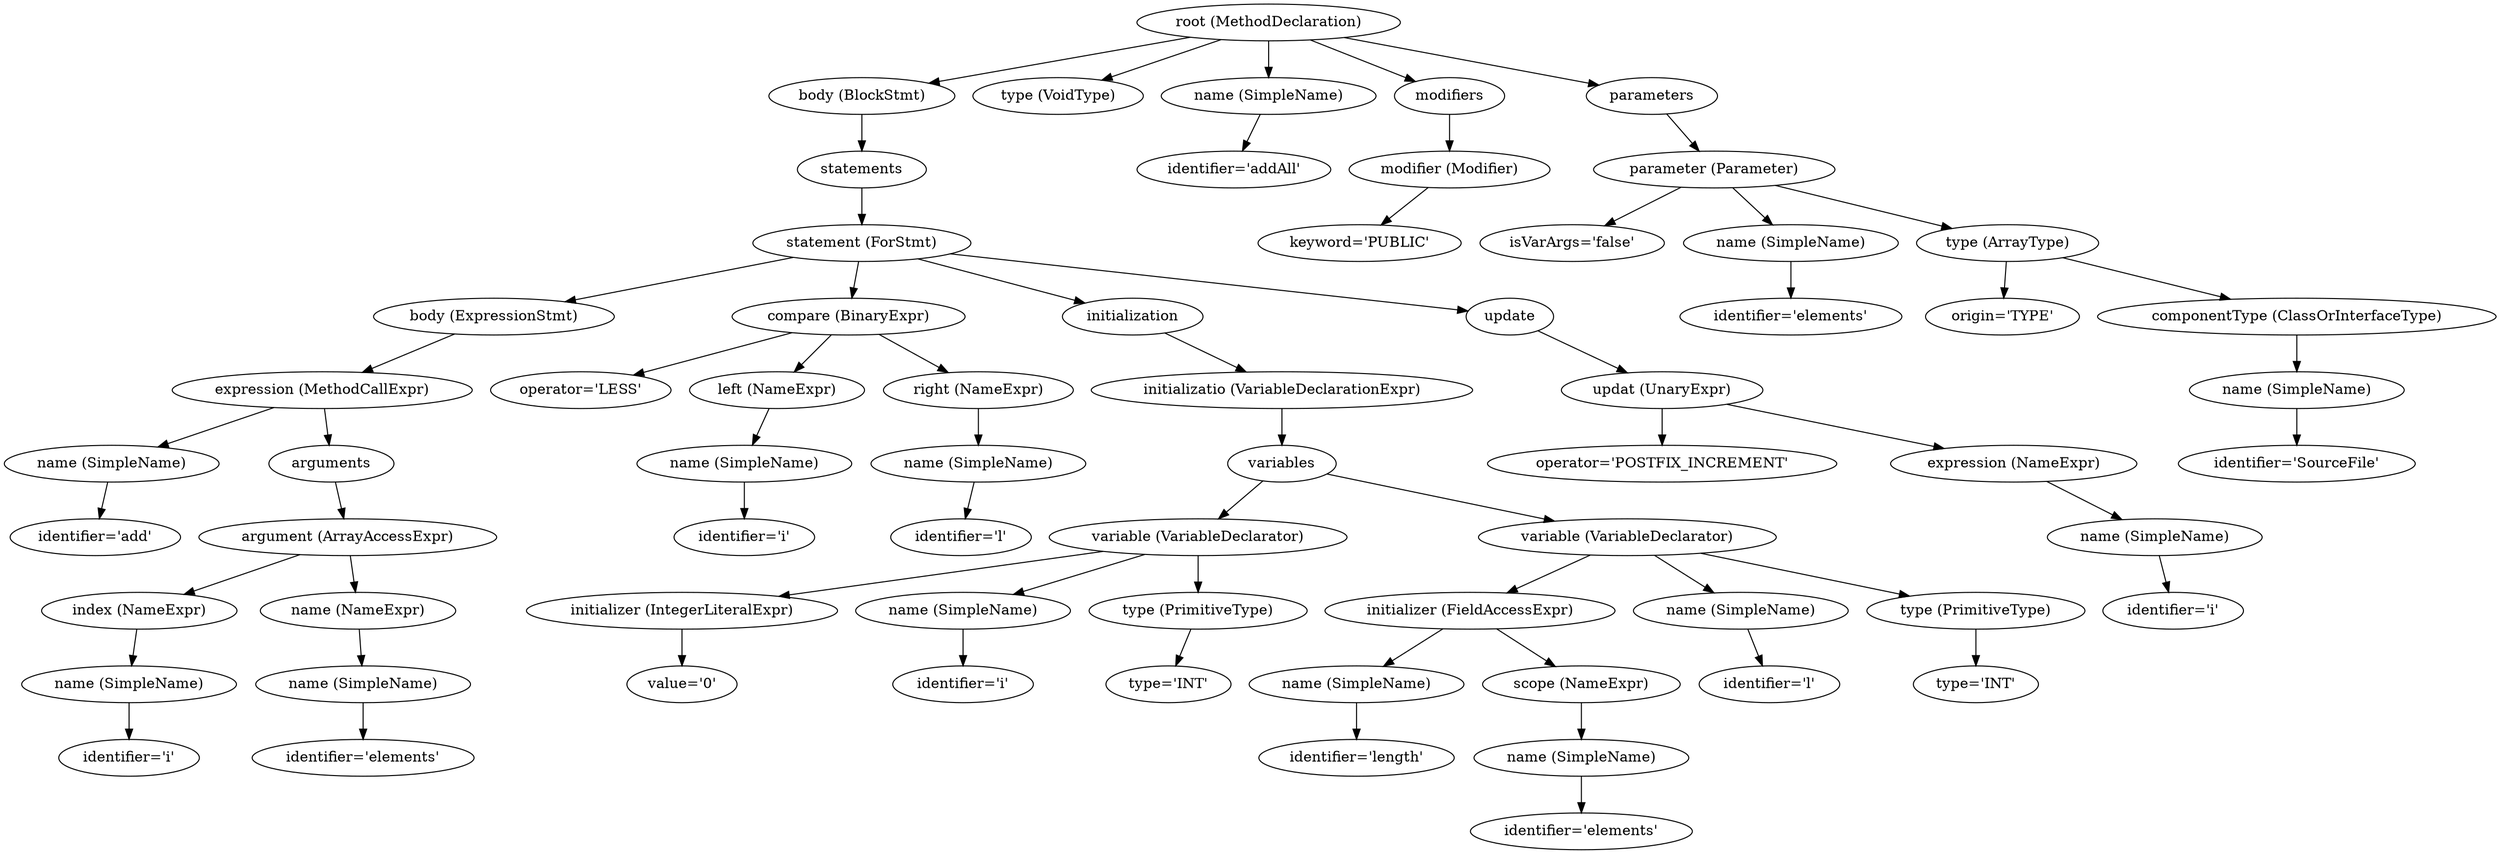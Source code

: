 digraph {
n0 [label="root (MethodDeclaration)"];
n1 [label="body (BlockStmt)"];
n0 -> n1;
n2 [label="statements"];
n1 -> n2;
n3 [label="statement (ForStmt)"];
n2 -> n3;
n4 [label="body (ExpressionStmt)"];
n3 -> n4;
n5 [label="expression (MethodCallExpr)"];
n4 -> n5;
n6 [label="name (SimpleName)"];
n5 -> n6;
n7 [label="identifier='add'"];
n6 -> n7;
n8 [label="arguments"];
n5 -> n8;
n9 [label="argument (ArrayAccessExpr)"];
n8 -> n9;
n10 [label="index (NameExpr)"];
n9 -> n10;
n11 [label="name (SimpleName)"];
n10 -> n11;
n12 [label="identifier='i'"];
n11 -> n12;
n13 [label="name (NameExpr)"];
n9 -> n13;
n14 [label="name (SimpleName)"];
n13 -> n14;
n15 [label="identifier='elements'"];
n14 -> n15;
n16 [label="compare (BinaryExpr)"];
n3 -> n16;
n17 [label="operator='LESS'"];
n16 -> n17;
n18 [label="left (NameExpr)"];
n16 -> n18;
n19 [label="name (SimpleName)"];
n18 -> n19;
n20 [label="identifier='i'"];
n19 -> n20;
n21 [label="right (NameExpr)"];
n16 -> n21;
n22 [label="name (SimpleName)"];
n21 -> n22;
n23 [label="identifier='l'"];
n22 -> n23;
n24 [label="initialization"];
n3 -> n24;
n25 [label="initializatio (VariableDeclarationExpr)"];
n24 -> n25;
n26 [label="variables"];
n25 -> n26;
n27 [label="variable (VariableDeclarator)"];
n26 -> n27;
n28 [label="initializer (IntegerLiteralExpr)"];
n27 -> n28;
n29 [label="value='0'"];
n28 -> n29;
n30 [label="name (SimpleName)"];
n27 -> n30;
n31 [label="identifier='i'"];
n30 -> n31;
n32 [label="type (PrimitiveType)"];
n27 -> n32;
n33 [label="type='INT'"];
n32 -> n33;
n34 [label="variable (VariableDeclarator)"];
n26 -> n34;
n35 [label="initializer (FieldAccessExpr)"];
n34 -> n35;
n36 [label="name (SimpleName)"];
n35 -> n36;
n37 [label="identifier='length'"];
n36 -> n37;
n38 [label="scope (NameExpr)"];
n35 -> n38;
n39 [label="name (SimpleName)"];
n38 -> n39;
n40 [label="identifier='elements'"];
n39 -> n40;
n41 [label="name (SimpleName)"];
n34 -> n41;
n42 [label="identifier='l'"];
n41 -> n42;
n43 [label="type (PrimitiveType)"];
n34 -> n43;
n44 [label="type='INT'"];
n43 -> n44;
n45 [label="update"];
n3 -> n45;
n46 [label="updat (UnaryExpr)"];
n45 -> n46;
n47 [label="operator='POSTFIX_INCREMENT'"];
n46 -> n47;
n48 [label="expression (NameExpr)"];
n46 -> n48;
n49 [label="name (SimpleName)"];
n48 -> n49;
n50 [label="identifier='i'"];
n49 -> n50;
n51 [label="type (VoidType)"];
n0 -> n51;
n52 [label="name (SimpleName)"];
n0 -> n52;
n53 [label="identifier='addAll'"];
n52 -> n53;
n54 [label="modifiers"];
n0 -> n54;
n55 [label="modifier (Modifier)"];
n54 -> n55;
n56 [label="keyword='PUBLIC'"];
n55 -> n56;
n57 [label="parameters"];
n0 -> n57;
n58 [label="parameter (Parameter)"];
n57 -> n58;
n59 [label="isVarArgs='false'"];
n58 -> n59;
n60 [label="name (SimpleName)"];
n58 -> n60;
n61 [label="identifier='elements'"];
n60 -> n61;
n62 [label="type (ArrayType)"];
n58 -> n62;
n63 [label="origin='TYPE'"];
n62 -> n63;
n64 [label="componentType (ClassOrInterfaceType)"];
n62 -> n64;
n65 [label="name (SimpleName)"];
n64 -> n65;
n66 [label="identifier='SourceFile'"];
n65 -> n66;
}